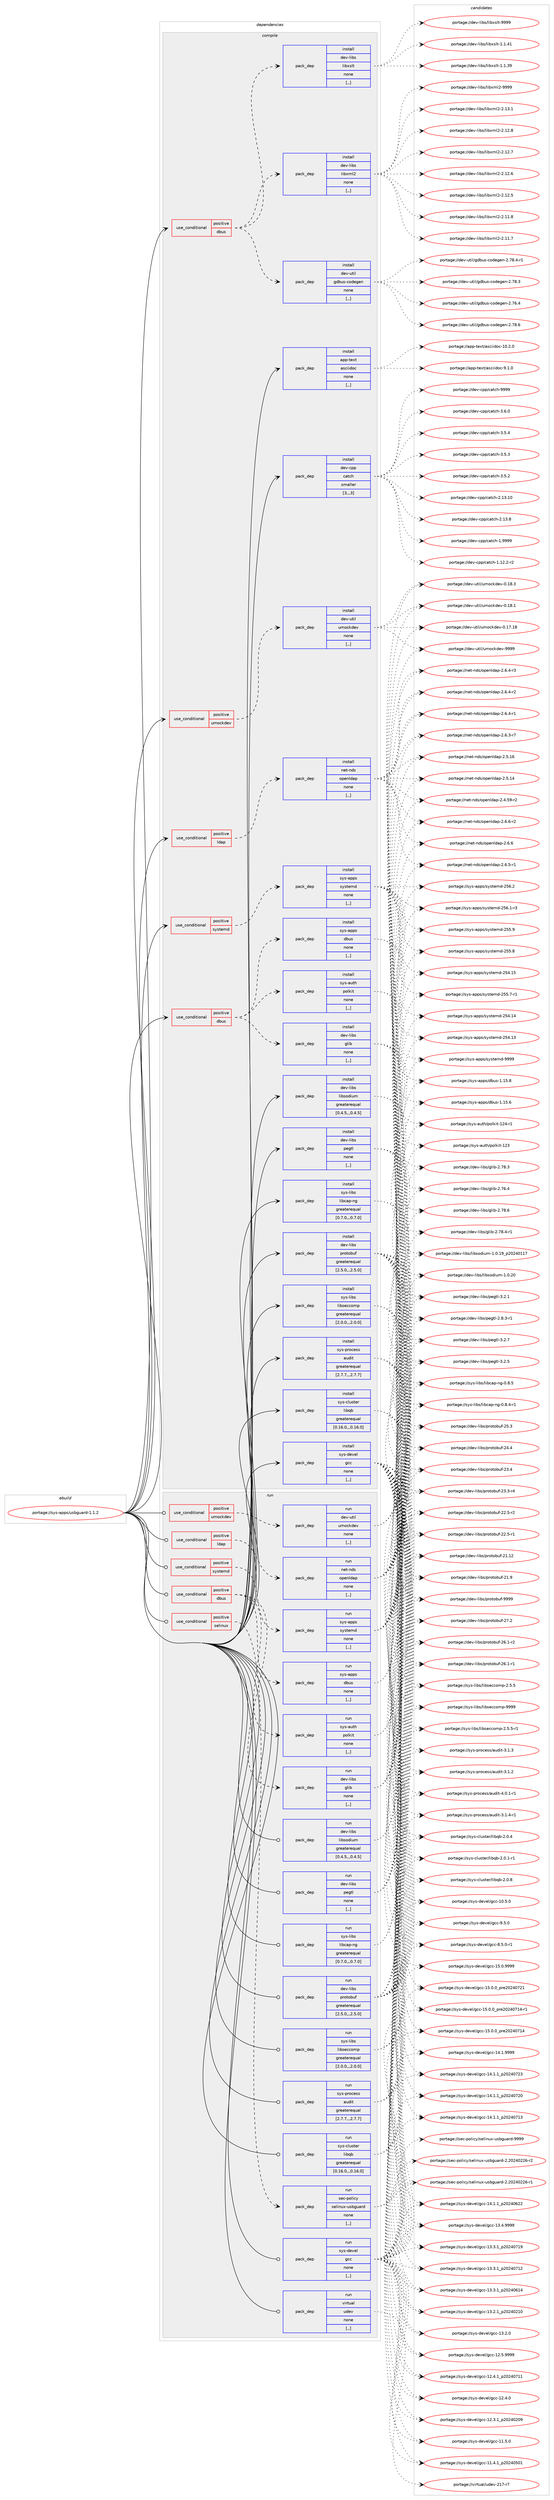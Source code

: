 digraph prolog {

# *************
# Graph options
# *************

newrank=true;
concentrate=true;
compound=true;
graph [rankdir=LR,fontname=Helvetica,fontsize=10,ranksep=1.5];#, ranksep=2.5, nodesep=0.2];
edge  [arrowhead=vee];
node  [fontname=Helvetica,fontsize=10];

# **********
# The ebuild
# **********

subgraph cluster_leftcol {
color=gray;
label=<<i>ebuild</i>>;
id [label="portage://sys-apps/usbguard-1.1.2", color=red, width=4, href="../sys-apps/usbguard-1.1.2.svg"];
}

# ****************
# The dependencies
# ****************

subgraph cluster_midcol {
color=gray;
label=<<i>dependencies</i>>;
subgraph cluster_compile {
fillcolor="#eeeeee";
style=filled;
label=<<i>compile</i>>;
subgraph cond113099 {
dependency426364 [label=<<TABLE BORDER="0" CELLBORDER="1" CELLSPACING="0" CELLPADDING="4"><TR><TD ROWSPAN="3" CELLPADDING="10">use_conditional</TD></TR><TR><TD>positive</TD></TR><TR><TD>dbus</TD></TR></TABLE>>, shape=none, color=red];
subgraph pack310328 {
dependency426365 [label=<<TABLE BORDER="0" CELLBORDER="1" CELLSPACING="0" CELLPADDING="4" WIDTH="220"><TR><TD ROWSPAN="6" CELLPADDING="30">pack_dep</TD></TR><TR><TD WIDTH="110">install</TD></TR><TR><TD>dev-libs</TD></TR><TR><TD>glib</TD></TR><TR><TD>none</TD></TR><TR><TD>[,,]</TD></TR></TABLE>>, shape=none, color=blue];
}
dependency426364:e -> dependency426365:w [weight=20,style="dashed",arrowhead="vee"];
subgraph pack310329 {
dependency426366 [label=<<TABLE BORDER="0" CELLBORDER="1" CELLSPACING="0" CELLPADDING="4" WIDTH="220"><TR><TD ROWSPAN="6" CELLPADDING="30">pack_dep</TD></TR><TR><TD WIDTH="110">install</TD></TR><TR><TD>sys-apps</TD></TR><TR><TD>dbus</TD></TR><TR><TD>none</TD></TR><TR><TD>[,,]</TD></TR></TABLE>>, shape=none, color=blue];
}
dependency426364:e -> dependency426366:w [weight=20,style="dashed",arrowhead="vee"];
subgraph pack310330 {
dependency426367 [label=<<TABLE BORDER="0" CELLBORDER="1" CELLSPACING="0" CELLPADDING="4" WIDTH="220"><TR><TD ROWSPAN="6" CELLPADDING="30">pack_dep</TD></TR><TR><TD WIDTH="110">install</TD></TR><TR><TD>sys-auth</TD></TR><TR><TD>polkit</TD></TR><TR><TD>none</TD></TR><TR><TD>[,,]</TD></TR></TABLE>>, shape=none, color=blue];
}
dependency426364:e -> dependency426367:w [weight=20,style="dashed",arrowhead="vee"];
}
id:e -> dependency426364:w [weight=20,style="solid",arrowhead="vee"];
subgraph cond113100 {
dependency426368 [label=<<TABLE BORDER="0" CELLBORDER="1" CELLSPACING="0" CELLPADDING="4"><TR><TD ROWSPAN="3" CELLPADDING="10">use_conditional</TD></TR><TR><TD>positive</TD></TR><TR><TD>dbus</TD></TR></TABLE>>, shape=none, color=red];
subgraph pack310331 {
dependency426369 [label=<<TABLE BORDER="0" CELLBORDER="1" CELLSPACING="0" CELLPADDING="4" WIDTH="220"><TR><TD ROWSPAN="6" CELLPADDING="30">pack_dep</TD></TR><TR><TD WIDTH="110">install</TD></TR><TR><TD>dev-libs</TD></TR><TR><TD>libxml2</TD></TR><TR><TD>none</TD></TR><TR><TD>[,,]</TD></TR></TABLE>>, shape=none, color=blue];
}
dependency426368:e -> dependency426369:w [weight=20,style="dashed",arrowhead="vee"];
subgraph pack310332 {
dependency426370 [label=<<TABLE BORDER="0" CELLBORDER="1" CELLSPACING="0" CELLPADDING="4" WIDTH="220"><TR><TD ROWSPAN="6" CELLPADDING="30">pack_dep</TD></TR><TR><TD WIDTH="110">install</TD></TR><TR><TD>dev-libs</TD></TR><TR><TD>libxslt</TD></TR><TR><TD>none</TD></TR><TR><TD>[,,]</TD></TR></TABLE>>, shape=none, color=blue];
}
dependency426368:e -> dependency426370:w [weight=20,style="dashed",arrowhead="vee"];
subgraph pack310333 {
dependency426371 [label=<<TABLE BORDER="0" CELLBORDER="1" CELLSPACING="0" CELLPADDING="4" WIDTH="220"><TR><TD ROWSPAN="6" CELLPADDING="30">pack_dep</TD></TR><TR><TD WIDTH="110">install</TD></TR><TR><TD>dev-util</TD></TR><TR><TD>gdbus-codegen</TD></TR><TR><TD>none</TD></TR><TR><TD>[,,]</TD></TR></TABLE>>, shape=none, color=blue];
}
dependency426368:e -> dependency426371:w [weight=20,style="dashed",arrowhead="vee"];
}
id:e -> dependency426368:w [weight=20,style="solid",arrowhead="vee"];
subgraph cond113101 {
dependency426372 [label=<<TABLE BORDER="0" CELLBORDER="1" CELLSPACING="0" CELLPADDING="4"><TR><TD ROWSPAN="3" CELLPADDING="10">use_conditional</TD></TR><TR><TD>positive</TD></TR><TR><TD>ldap</TD></TR></TABLE>>, shape=none, color=red];
subgraph pack310334 {
dependency426373 [label=<<TABLE BORDER="0" CELLBORDER="1" CELLSPACING="0" CELLPADDING="4" WIDTH="220"><TR><TD ROWSPAN="6" CELLPADDING="30">pack_dep</TD></TR><TR><TD WIDTH="110">install</TD></TR><TR><TD>net-nds</TD></TR><TR><TD>openldap</TD></TR><TR><TD>none</TD></TR><TR><TD>[,,]</TD></TR></TABLE>>, shape=none, color=blue];
}
dependency426372:e -> dependency426373:w [weight=20,style="dashed",arrowhead="vee"];
}
id:e -> dependency426372:w [weight=20,style="solid",arrowhead="vee"];
subgraph cond113102 {
dependency426374 [label=<<TABLE BORDER="0" CELLBORDER="1" CELLSPACING="0" CELLPADDING="4"><TR><TD ROWSPAN="3" CELLPADDING="10">use_conditional</TD></TR><TR><TD>positive</TD></TR><TR><TD>systemd</TD></TR></TABLE>>, shape=none, color=red];
subgraph pack310335 {
dependency426375 [label=<<TABLE BORDER="0" CELLBORDER="1" CELLSPACING="0" CELLPADDING="4" WIDTH="220"><TR><TD ROWSPAN="6" CELLPADDING="30">pack_dep</TD></TR><TR><TD WIDTH="110">install</TD></TR><TR><TD>sys-apps</TD></TR><TR><TD>systemd</TD></TR><TR><TD>none</TD></TR><TR><TD>[,,]</TD></TR></TABLE>>, shape=none, color=blue];
}
dependency426374:e -> dependency426375:w [weight=20,style="dashed",arrowhead="vee"];
}
id:e -> dependency426374:w [weight=20,style="solid",arrowhead="vee"];
subgraph cond113103 {
dependency426376 [label=<<TABLE BORDER="0" CELLBORDER="1" CELLSPACING="0" CELLPADDING="4"><TR><TD ROWSPAN="3" CELLPADDING="10">use_conditional</TD></TR><TR><TD>positive</TD></TR><TR><TD>umockdev</TD></TR></TABLE>>, shape=none, color=red];
subgraph pack310336 {
dependency426377 [label=<<TABLE BORDER="0" CELLBORDER="1" CELLSPACING="0" CELLPADDING="4" WIDTH="220"><TR><TD ROWSPAN="6" CELLPADDING="30">pack_dep</TD></TR><TR><TD WIDTH="110">install</TD></TR><TR><TD>dev-util</TD></TR><TR><TD>umockdev</TD></TR><TR><TD>none</TD></TR><TR><TD>[,,]</TD></TR></TABLE>>, shape=none, color=blue];
}
dependency426376:e -> dependency426377:w [weight=20,style="dashed",arrowhead="vee"];
}
id:e -> dependency426376:w [weight=20,style="solid",arrowhead="vee"];
subgraph pack310337 {
dependency426378 [label=<<TABLE BORDER="0" CELLBORDER="1" CELLSPACING="0" CELLPADDING="4" WIDTH="220"><TR><TD ROWSPAN="6" CELLPADDING="30">pack_dep</TD></TR><TR><TD WIDTH="110">install</TD></TR><TR><TD>app-text</TD></TR><TR><TD>asciidoc</TD></TR><TR><TD>none</TD></TR><TR><TD>[,,]</TD></TR></TABLE>>, shape=none, color=blue];
}
id:e -> dependency426378:w [weight=20,style="solid",arrowhead="vee"];
subgraph pack310338 {
dependency426379 [label=<<TABLE BORDER="0" CELLBORDER="1" CELLSPACING="0" CELLPADDING="4" WIDTH="220"><TR><TD ROWSPAN="6" CELLPADDING="30">pack_dep</TD></TR><TR><TD WIDTH="110">install</TD></TR><TR><TD>dev-cpp</TD></TR><TR><TD>catch</TD></TR><TR><TD>smaller</TD></TR><TR><TD>[3,,,3]</TD></TR></TABLE>>, shape=none, color=blue];
}
id:e -> dependency426379:w [weight=20,style="solid",arrowhead="vee"];
subgraph pack310339 {
dependency426380 [label=<<TABLE BORDER="0" CELLBORDER="1" CELLSPACING="0" CELLPADDING="4" WIDTH="220"><TR><TD ROWSPAN="6" CELLPADDING="30">pack_dep</TD></TR><TR><TD WIDTH="110">install</TD></TR><TR><TD>dev-libs</TD></TR><TR><TD>libsodium</TD></TR><TR><TD>greaterequal</TD></TR><TR><TD>[0.4.5,,,0.4.5]</TD></TR></TABLE>>, shape=none, color=blue];
}
id:e -> dependency426380:w [weight=20,style="solid",arrowhead="vee"];
subgraph pack310340 {
dependency426381 [label=<<TABLE BORDER="0" CELLBORDER="1" CELLSPACING="0" CELLPADDING="4" WIDTH="220"><TR><TD ROWSPAN="6" CELLPADDING="30">pack_dep</TD></TR><TR><TD WIDTH="110">install</TD></TR><TR><TD>dev-libs</TD></TR><TR><TD>pegtl</TD></TR><TR><TD>none</TD></TR><TR><TD>[,,]</TD></TR></TABLE>>, shape=none, color=blue];
}
id:e -> dependency426381:w [weight=20,style="solid",arrowhead="vee"];
subgraph pack310341 {
dependency426382 [label=<<TABLE BORDER="0" CELLBORDER="1" CELLSPACING="0" CELLPADDING="4" WIDTH="220"><TR><TD ROWSPAN="6" CELLPADDING="30">pack_dep</TD></TR><TR><TD WIDTH="110">install</TD></TR><TR><TD>dev-libs</TD></TR><TR><TD>protobuf</TD></TR><TR><TD>greaterequal</TD></TR><TR><TD>[2.5.0,,,2.5.0]</TD></TR></TABLE>>, shape=none, color=blue];
}
id:e -> dependency426382:w [weight=20,style="solid",arrowhead="vee"];
subgraph pack310342 {
dependency426383 [label=<<TABLE BORDER="0" CELLBORDER="1" CELLSPACING="0" CELLPADDING="4" WIDTH="220"><TR><TD ROWSPAN="6" CELLPADDING="30">pack_dep</TD></TR><TR><TD WIDTH="110">install</TD></TR><TR><TD>sys-cluster</TD></TR><TR><TD>libqb</TD></TR><TR><TD>greaterequal</TD></TR><TR><TD>[0.16.0,,,0.16.0]</TD></TR></TABLE>>, shape=none, color=blue];
}
id:e -> dependency426383:w [weight=20,style="solid",arrowhead="vee"];
subgraph pack310343 {
dependency426384 [label=<<TABLE BORDER="0" CELLBORDER="1" CELLSPACING="0" CELLPADDING="4" WIDTH="220"><TR><TD ROWSPAN="6" CELLPADDING="30">pack_dep</TD></TR><TR><TD WIDTH="110">install</TD></TR><TR><TD>sys-devel</TD></TR><TR><TD>gcc</TD></TR><TR><TD>none</TD></TR><TR><TD>[,,]</TD></TR></TABLE>>, shape=none, color=blue];
}
id:e -> dependency426384:w [weight=20,style="solid",arrowhead="vee"];
subgraph pack310344 {
dependency426385 [label=<<TABLE BORDER="0" CELLBORDER="1" CELLSPACING="0" CELLPADDING="4" WIDTH="220"><TR><TD ROWSPAN="6" CELLPADDING="30">pack_dep</TD></TR><TR><TD WIDTH="110">install</TD></TR><TR><TD>sys-libs</TD></TR><TR><TD>libcap-ng</TD></TR><TR><TD>greaterequal</TD></TR><TR><TD>[0.7.0,,,0.7.0]</TD></TR></TABLE>>, shape=none, color=blue];
}
id:e -> dependency426385:w [weight=20,style="solid",arrowhead="vee"];
subgraph pack310345 {
dependency426386 [label=<<TABLE BORDER="0" CELLBORDER="1" CELLSPACING="0" CELLPADDING="4" WIDTH="220"><TR><TD ROWSPAN="6" CELLPADDING="30">pack_dep</TD></TR><TR><TD WIDTH="110">install</TD></TR><TR><TD>sys-libs</TD></TR><TR><TD>libseccomp</TD></TR><TR><TD>greaterequal</TD></TR><TR><TD>[2.0.0,,,2.0.0]</TD></TR></TABLE>>, shape=none, color=blue];
}
id:e -> dependency426386:w [weight=20,style="solid",arrowhead="vee"];
subgraph pack310346 {
dependency426387 [label=<<TABLE BORDER="0" CELLBORDER="1" CELLSPACING="0" CELLPADDING="4" WIDTH="220"><TR><TD ROWSPAN="6" CELLPADDING="30">pack_dep</TD></TR><TR><TD WIDTH="110">install</TD></TR><TR><TD>sys-process</TD></TR><TR><TD>audit</TD></TR><TR><TD>greaterequal</TD></TR><TR><TD>[2.7.7,,,2.7.7]</TD></TR></TABLE>>, shape=none, color=blue];
}
id:e -> dependency426387:w [weight=20,style="solid",arrowhead="vee"];
}
subgraph cluster_compileandrun {
fillcolor="#eeeeee";
style=filled;
label=<<i>compile and run</i>>;
}
subgraph cluster_run {
fillcolor="#eeeeee";
style=filled;
label=<<i>run</i>>;
subgraph cond113104 {
dependency426388 [label=<<TABLE BORDER="0" CELLBORDER="1" CELLSPACING="0" CELLPADDING="4"><TR><TD ROWSPAN="3" CELLPADDING="10">use_conditional</TD></TR><TR><TD>positive</TD></TR><TR><TD>dbus</TD></TR></TABLE>>, shape=none, color=red];
subgraph pack310347 {
dependency426389 [label=<<TABLE BORDER="0" CELLBORDER="1" CELLSPACING="0" CELLPADDING="4" WIDTH="220"><TR><TD ROWSPAN="6" CELLPADDING="30">pack_dep</TD></TR><TR><TD WIDTH="110">run</TD></TR><TR><TD>dev-libs</TD></TR><TR><TD>glib</TD></TR><TR><TD>none</TD></TR><TR><TD>[,,]</TD></TR></TABLE>>, shape=none, color=blue];
}
dependency426388:e -> dependency426389:w [weight=20,style="dashed",arrowhead="vee"];
subgraph pack310348 {
dependency426390 [label=<<TABLE BORDER="0" CELLBORDER="1" CELLSPACING="0" CELLPADDING="4" WIDTH="220"><TR><TD ROWSPAN="6" CELLPADDING="30">pack_dep</TD></TR><TR><TD WIDTH="110">run</TD></TR><TR><TD>sys-apps</TD></TR><TR><TD>dbus</TD></TR><TR><TD>none</TD></TR><TR><TD>[,,]</TD></TR></TABLE>>, shape=none, color=blue];
}
dependency426388:e -> dependency426390:w [weight=20,style="dashed",arrowhead="vee"];
subgraph pack310349 {
dependency426391 [label=<<TABLE BORDER="0" CELLBORDER="1" CELLSPACING="0" CELLPADDING="4" WIDTH="220"><TR><TD ROWSPAN="6" CELLPADDING="30">pack_dep</TD></TR><TR><TD WIDTH="110">run</TD></TR><TR><TD>sys-auth</TD></TR><TR><TD>polkit</TD></TR><TR><TD>none</TD></TR><TR><TD>[,,]</TD></TR></TABLE>>, shape=none, color=blue];
}
dependency426388:e -> dependency426391:w [weight=20,style="dashed",arrowhead="vee"];
}
id:e -> dependency426388:w [weight=20,style="solid",arrowhead="odot"];
subgraph cond113105 {
dependency426392 [label=<<TABLE BORDER="0" CELLBORDER="1" CELLSPACING="0" CELLPADDING="4"><TR><TD ROWSPAN="3" CELLPADDING="10">use_conditional</TD></TR><TR><TD>positive</TD></TR><TR><TD>ldap</TD></TR></TABLE>>, shape=none, color=red];
subgraph pack310350 {
dependency426393 [label=<<TABLE BORDER="0" CELLBORDER="1" CELLSPACING="0" CELLPADDING="4" WIDTH="220"><TR><TD ROWSPAN="6" CELLPADDING="30">pack_dep</TD></TR><TR><TD WIDTH="110">run</TD></TR><TR><TD>net-nds</TD></TR><TR><TD>openldap</TD></TR><TR><TD>none</TD></TR><TR><TD>[,,]</TD></TR></TABLE>>, shape=none, color=blue];
}
dependency426392:e -> dependency426393:w [weight=20,style="dashed",arrowhead="vee"];
}
id:e -> dependency426392:w [weight=20,style="solid",arrowhead="odot"];
subgraph cond113106 {
dependency426394 [label=<<TABLE BORDER="0" CELLBORDER="1" CELLSPACING="0" CELLPADDING="4"><TR><TD ROWSPAN="3" CELLPADDING="10">use_conditional</TD></TR><TR><TD>positive</TD></TR><TR><TD>selinux</TD></TR></TABLE>>, shape=none, color=red];
subgraph pack310351 {
dependency426395 [label=<<TABLE BORDER="0" CELLBORDER="1" CELLSPACING="0" CELLPADDING="4" WIDTH="220"><TR><TD ROWSPAN="6" CELLPADDING="30">pack_dep</TD></TR><TR><TD WIDTH="110">run</TD></TR><TR><TD>sec-policy</TD></TR><TR><TD>selinux-usbguard</TD></TR><TR><TD>none</TD></TR><TR><TD>[,,]</TD></TR></TABLE>>, shape=none, color=blue];
}
dependency426394:e -> dependency426395:w [weight=20,style="dashed",arrowhead="vee"];
}
id:e -> dependency426394:w [weight=20,style="solid",arrowhead="odot"];
subgraph cond113107 {
dependency426396 [label=<<TABLE BORDER="0" CELLBORDER="1" CELLSPACING="0" CELLPADDING="4"><TR><TD ROWSPAN="3" CELLPADDING="10">use_conditional</TD></TR><TR><TD>positive</TD></TR><TR><TD>systemd</TD></TR></TABLE>>, shape=none, color=red];
subgraph pack310352 {
dependency426397 [label=<<TABLE BORDER="0" CELLBORDER="1" CELLSPACING="0" CELLPADDING="4" WIDTH="220"><TR><TD ROWSPAN="6" CELLPADDING="30">pack_dep</TD></TR><TR><TD WIDTH="110">run</TD></TR><TR><TD>sys-apps</TD></TR><TR><TD>systemd</TD></TR><TR><TD>none</TD></TR><TR><TD>[,,]</TD></TR></TABLE>>, shape=none, color=blue];
}
dependency426396:e -> dependency426397:w [weight=20,style="dashed",arrowhead="vee"];
}
id:e -> dependency426396:w [weight=20,style="solid",arrowhead="odot"];
subgraph cond113108 {
dependency426398 [label=<<TABLE BORDER="0" CELLBORDER="1" CELLSPACING="0" CELLPADDING="4"><TR><TD ROWSPAN="3" CELLPADDING="10">use_conditional</TD></TR><TR><TD>positive</TD></TR><TR><TD>umockdev</TD></TR></TABLE>>, shape=none, color=red];
subgraph pack310353 {
dependency426399 [label=<<TABLE BORDER="0" CELLBORDER="1" CELLSPACING="0" CELLPADDING="4" WIDTH="220"><TR><TD ROWSPAN="6" CELLPADDING="30">pack_dep</TD></TR><TR><TD WIDTH="110">run</TD></TR><TR><TD>dev-util</TD></TR><TR><TD>umockdev</TD></TR><TR><TD>none</TD></TR><TR><TD>[,,]</TD></TR></TABLE>>, shape=none, color=blue];
}
dependency426398:e -> dependency426399:w [weight=20,style="dashed",arrowhead="vee"];
}
id:e -> dependency426398:w [weight=20,style="solid",arrowhead="odot"];
subgraph pack310354 {
dependency426400 [label=<<TABLE BORDER="0" CELLBORDER="1" CELLSPACING="0" CELLPADDING="4" WIDTH="220"><TR><TD ROWSPAN="6" CELLPADDING="30">pack_dep</TD></TR><TR><TD WIDTH="110">run</TD></TR><TR><TD>dev-libs</TD></TR><TR><TD>libsodium</TD></TR><TR><TD>greaterequal</TD></TR><TR><TD>[0.4.5,,,0.4.5]</TD></TR></TABLE>>, shape=none, color=blue];
}
id:e -> dependency426400:w [weight=20,style="solid",arrowhead="odot"];
subgraph pack310355 {
dependency426401 [label=<<TABLE BORDER="0" CELLBORDER="1" CELLSPACING="0" CELLPADDING="4" WIDTH="220"><TR><TD ROWSPAN="6" CELLPADDING="30">pack_dep</TD></TR><TR><TD WIDTH="110">run</TD></TR><TR><TD>dev-libs</TD></TR><TR><TD>pegtl</TD></TR><TR><TD>none</TD></TR><TR><TD>[,,]</TD></TR></TABLE>>, shape=none, color=blue];
}
id:e -> dependency426401:w [weight=20,style="solid",arrowhead="odot"];
subgraph pack310356 {
dependency426402 [label=<<TABLE BORDER="0" CELLBORDER="1" CELLSPACING="0" CELLPADDING="4" WIDTH="220"><TR><TD ROWSPAN="6" CELLPADDING="30">pack_dep</TD></TR><TR><TD WIDTH="110">run</TD></TR><TR><TD>dev-libs</TD></TR><TR><TD>protobuf</TD></TR><TR><TD>greaterequal</TD></TR><TR><TD>[2.5.0,,,2.5.0]</TD></TR></TABLE>>, shape=none, color=blue];
}
id:e -> dependency426402:w [weight=20,style="solid",arrowhead="odot"];
subgraph pack310357 {
dependency426403 [label=<<TABLE BORDER="0" CELLBORDER="1" CELLSPACING="0" CELLPADDING="4" WIDTH="220"><TR><TD ROWSPAN="6" CELLPADDING="30">pack_dep</TD></TR><TR><TD WIDTH="110">run</TD></TR><TR><TD>sys-cluster</TD></TR><TR><TD>libqb</TD></TR><TR><TD>greaterequal</TD></TR><TR><TD>[0.16.0,,,0.16.0]</TD></TR></TABLE>>, shape=none, color=blue];
}
id:e -> dependency426403:w [weight=20,style="solid",arrowhead="odot"];
subgraph pack310358 {
dependency426404 [label=<<TABLE BORDER="0" CELLBORDER="1" CELLSPACING="0" CELLPADDING="4" WIDTH="220"><TR><TD ROWSPAN="6" CELLPADDING="30">pack_dep</TD></TR><TR><TD WIDTH="110">run</TD></TR><TR><TD>sys-devel</TD></TR><TR><TD>gcc</TD></TR><TR><TD>none</TD></TR><TR><TD>[,,]</TD></TR></TABLE>>, shape=none, color=blue];
}
id:e -> dependency426404:w [weight=20,style="solid",arrowhead="odot"];
subgraph pack310359 {
dependency426405 [label=<<TABLE BORDER="0" CELLBORDER="1" CELLSPACING="0" CELLPADDING="4" WIDTH="220"><TR><TD ROWSPAN="6" CELLPADDING="30">pack_dep</TD></TR><TR><TD WIDTH="110">run</TD></TR><TR><TD>sys-libs</TD></TR><TR><TD>libcap-ng</TD></TR><TR><TD>greaterequal</TD></TR><TR><TD>[0.7.0,,,0.7.0]</TD></TR></TABLE>>, shape=none, color=blue];
}
id:e -> dependency426405:w [weight=20,style="solid",arrowhead="odot"];
subgraph pack310360 {
dependency426406 [label=<<TABLE BORDER="0" CELLBORDER="1" CELLSPACING="0" CELLPADDING="4" WIDTH="220"><TR><TD ROWSPAN="6" CELLPADDING="30">pack_dep</TD></TR><TR><TD WIDTH="110">run</TD></TR><TR><TD>sys-libs</TD></TR><TR><TD>libseccomp</TD></TR><TR><TD>greaterequal</TD></TR><TR><TD>[2.0.0,,,2.0.0]</TD></TR></TABLE>>, shape=none, color=blue];
}
id:e -> dependency426406:w [weight=20,style="solid",arrowhead="odot"];
subgraph pack310361 {
dependency426407 [label=<<TABLE BORDER="0" CELLBORDER="1" CELLSPACING="0" CELLPADDING="4" WIDTH="220"><TR><TD ROWSPAN="6" CELLPADDING="30">pack_dep</TD></TR><TR><TD WIDTH="110">run</TD></TR><TR><TD>sys-process</TD></TR><TR><TD>audit</TD></TR><TR><TD>greaterequal</TD></TR><TR><TD>[2.7.7,,,2.7.7]</TD></TR></TABLE>>, shape=none, color=blue];
}
id:e -> dependency426407:w [weight=20,style="solid",arrowhead="odot"];
subgraph pack310362 {
dependency426408 [label=<<TABLE BORDER="0" CELLBORDER="1" CELLSPACING="0" CELLPADDING="4" WIDTH="220"><TR><TD ROWSPAN="6" CELLPADDING="30">pack_dep</TD></TR><TR><TD WIDTH="110">run</TD></TR><TR><TD>virtual</TD></TR><TR><TD>udev</TD></TR><TR><TD>none</TD></TR><TR><TD>[,,]</TD></TR></TABLE>>, shape=none, color=blue];
}
id:e -> dependency426408:w [weight=20,style="solid",arrowhead="odot"];
}
}

# **************
# The candidates
# **************

subgraph cluster_choices {
rank=same;
color=gray;
label=<<i>candidates</i>>;

subgraph choice310328 {
color=black;
nodesep=1;
choice1001011184510810598115471031081059845504655564654 [label="portage://dev-libs/glib-2.78.6", color=red, width=4,href="../dev-libs/glib-2.78.6.svg"];
choice10010111845108105981154710310810598455046555646524511449 [label="portage://dev-libs/glib-2.78.4-r1", color=red, width=4,href="../dev-libs/glib-2.78.4-r1.svg"];
choice1001011184510810598115471031081059845504655564651 [label="portage://dev-libs/glib-2.78.3", color=red, width=4,href="../dev-libs/glib-2.78.3.svg"];
choice1001011184510810598115471031081059845504655544652 [label="portage://dev-libs/glib-2.76.4", color=red, width=4,href="../dev-libs/glib-2.76.4.svg"];
dependency426365:e -> choice1001011184510810598115471031081059845504655564654:w [style=dotted,weight="100"];
dependency426365:e -> choice10010111845108105981154710310810598455046555646524511449:w [style=dotted,weight="100"];
dependency426365:e -> choice1001011184510810598115471031081059845504655564651:w [style=dotted,weight="100"];
dependency426365:e -> choice1001011184510810598115471031081059845504655544652:w [style=dotted,weight="100"];
}
subgraph choice310329 {
color=black;
nodesep=1;
choice1151211154597112112115471009811711545494649534656 [label="portage://sys-apps/dbus-1.15.8", color=red, width=4,href="../sys-apps/dbus-1.15.8.svg"];
choice1151211154597112112115471009811711545494649534654 [label="portage://sys-apps/dbus-1.15.6", color=red, width=4,href="../sys-apps/dbus-1.15.6.svg"];
dependency426366:e -> choice1151211154597112112115471009811711545494649534656:w [style=dotted,weight="100"];
dependency426366:e -> choice1151211154597112112115471009811711545494649534654:w [style=dotted,weight="100"];
}
subgraph choice310330 {
color=black;
nodesep=1;
choice115121115459711711610447112111108107105116454950524511449 [label="portage://sys-auth/polkit-124-r1", color=red, width=4,href="../sys-auth/polkit-124-r1.svg"];
choice11512111545971171161044711211110810710511645495051 [label="portage://sys-auth/polkit-123", color=red, width=4,href="../sys-auth/polkit-123.svg"];
dependency426367:e -> choice115121115459711711610447112111108107105116454950524511449:w [style=dotted,weight="100"];
dependency426367:e -> choice11512111545971171161044711211110810710511645495051:w [style=dotted,weight="100"];
}
subgraph choice310331 {
color=black;
nodesep=1;
choice10010111845108105981154710810598120109108504557575757 [label="portage://dev-libs/libxml2-9999", color=red, width=4,href="../dev-libs/libxml2-9999.svg"];
choice100101118451081059811547108105981201091085045504649514649 [label="portage://dev-libs/libxml2-2.13.1", color=red, width=4,href="../dev-libs/libxml2-2.13.1.svg"];
choice100101118451081059811547108105981201091085045504649504656 [label="portage://dev-libs/libxml2-2.12.8", color=red, width=4,href="../dev-libs/libxml2-2.12.8.svg"];
choice100101118451081059811547108105981201091085045504649504655 [label="portage://dev-libs/libxml2-2.12.7", color=red, width=4,href="../dev-libs/libxml2-2.12.7.svg"];
choice100101118451081059811547108105981201091085045504649504654 [label="portage://dev-libs/libxml2-2.12.6", color=red, width=4,href="../dev-libs/libxml2-2.12.6.svg"];
choice100101118451081059811547108105981201091085045504649504653 [label="portage://dev-libs/libxml2-2.12.5", color=red, width=4,href="../dev-libs/libxml2-2.12.5.svg"];
choice100101118451081059811547108105981201091085045504649494656 [label="portage://dev-libs/libxml2-2.11.8", color=red, width=4,href="../dev-libs/libxml2-2.11.8.svg"];
choice100101118451081059811547108105981201091085045504649494655 [label="portage://dev-libs/libxml2-2.11.7", color=red, width=4,href="../dev-libs/libxml2-2.11.7.svg"];
dependency426369:e -> choice10010111845108105981154710810598120109108504557575757:w [style=dotted,weight="100"];
dependency426369:e -> choice100101118451081059811547108105981201091085045504649514649:w [style=dotted,weight="100"];
dependency426369:e -> choice100101118451081059811547108105981201091085045504649504656:w [style=dotted,weight="100"];
dependency426369:e -> choice100101118451081059811547108105981201091085045504649504655:w [style=dotted,weight="100"];
dependency426369:e -> choice100101118451081059811547108105981201091085045504649504654:w [style=dotted,weight="100"];
dependency426369:e -> choice100101118451081059811547108105981201091085045504649504653:w [style=dotted,weight="100"];
dependency426369:e -> choice100101118451081059811547108105981201091085045504649494656:w [style=dotted,weight="100"];
dependency426369:e -> choice100101118451081059811547108105981201091085045504649494655:w [style=dotted,weight="100"];
}
subgraph choice310332 {
color=black;
nodesep=1;
choice100101118451081059811547108105981201151081164557575757 [label="portage://dev-libs/libxslt-9999", color=red, width=4,href="../dev-libs/libxslt-9999.svg"];
choice1001011184510810598115471081059812011510811645494649465249 [label="portage://dev-libs/libxslt-1.1.41", color=red, width=4,href="../dev-libs/libxslt-1.1.41.svg"];
choice1001011184510810598115471081059812011510811645494649465157 [label="portage://dev-libs/libxslt-1.1.39", color=red, width=4,href="../dev-libs/libxslt-1.1.39.svg"];
dependency426370:e -> choice100101118451081059811547108105981201151081164557575757:w [style=dotted,weight="100"];
dependency426370:e -> choice1001011184510810598115471081059812011510811645494649465249:w [style=dotted,weight="100"];
dependency426370:e -> choice1001011184510810598115471081059812011510811645494649465157:w [style=dotted,weight="100"];
}
subgraph choice310333 {
color=black;
nodesep=1;
choice100101118451171161051084710310098117115459911110010110310111045504655564654 [label="portage://dev-util/gdbus-codegen-2.78.6", color=red, width=4,href="../dev-util/gdbus-codegen-2.78.6.svg"];
choice1001011184511711610510847103100981171154599111100101103101110455046555646524511449 [label="portage://dev-util/gdbus-codegen-2.78.4-r1", color=red, width=4,href="../dev-util/gdbus-codegen-2.78.4-r1.svg"];
choice100101118451171161051084710310098117115459911110010110310111045504655564651 [label="portage://dev-util/gdbus-codegen-2.78.3", color=red, width=4,href="../dev-util/gdbus-codegen-2.78.3.svg"];
choice100101118451171161051084710310098117115459911110010110310111045504655544652 [label="portage://dev-util/gdbus-codegen-2.76.4", color=red, width=4,href="../dev-util/gdbus-codegen-2.76.4.svg"];
dependency426371:e -> choice100101118451171161051084710310098117115459911110010110310111045504655564654:w [style=dotted,weight="100"];
dependency426371:e -> choice1001011184511711610510847103100981171154599111100101103101110455046555646524511449:w [style=dotted,weight="100"];
dependency426371:e -> choice100101118451171161051084710310098117115459911110010110310111045504655564651:w [style=dotted,weight="100"];
dependency426371:e -> choice100101118451171161051084710310098117115459911110010110310111045504655544652:w [style=dotted,weight="100"];
}
subgraph choice310334 {
color=black;
nodesep=1;
choice1101011164511010011547111112101110108100971124550465446544511450 [label="portage://net-nds/openldap-2.6.6-r2", color=red, width=4,href="../net-nds/openldap-2.6.6-r2.svg"];
choice110101116451101001154711111210111010810097112455046544654 [label="portage://net-nds/openldap-2.6.6", color=red, width=4,href="../net-nds/openldap-2.6.6.svg"];
choice1101011164511010011547111112101110108100971124550465446534511449 [label="portage://net-nds/openldap-2.6.5-r1", color=red, width=4,href="../net-nds/openldap-2.6.5-r1.svg"];
choice1101011164511010011547111112101110108100971124550465446524511451 [label="portage://net-nds/openldap-2.6.4-r3", color=red, width=4,href="../net-nds/openldap-2.6.4-r3.svg"];
choice1101011164511010011547111112101110108100971124550465446524511450 [label="portage://net-nds/openldap-2.6.4-r2", color=red, width=4,href="../net-nds/openldap-2.6.4-r2.svg"];
choice1101011164511010011547111112101110108100971124550465446524511449 [label="portage://net-nds/openldap-2.6.4-r1", color=red, width=4,href="../net-nds/openldap-2.6.4-r1.svg"];
choice1101011164511010011547111112101110108100971124550465446514511455 [label="portage://net-nds/openldap-2.6.3-r7", color=red, width=4,href="../net-nds/openldap-2.6.3-r7.svg"];
choice11010111645110100115471111121011101081009711245504653464954 [label="portage://net-nds/openldap-2.5.16", color=red, width=4,href="../net-nds/openldap-2.5.16.svg"];
choice11010111645110100115471111121011101081009711245504653464952 [label="portage://net-nds/openldap-2.5.14", color=red, width=4,href="../net-nds/openldap-2.5.14.svg"];
choice110101116451101001154711111210111010810097112455046524653574511450 [label="portage://net-nds/openldap-2.4.59-r2", color=red, width=4,href="../net-nds/openldap-2.4.59-r2.svg"];
dependency426373:e -> choice1101011164511010011547111112101110108100971124550465446544511450:w [style=dotted,weight="100"];
dependency426373:e -> choice110101116451101001154711111210111010810097112455046544654:w [style=dotted,weight="100"];
dependency426373:e -> choice1101011164511010011547111112101110108100971124550465446534511449:w [style=dotted,weight="100"];
dependency426373:e -> choice1101011164511010011547111112101110108100971124550465446524511451:w [style=dotted,weight="100"];
dependency426373:e -> choice1101011164511010011547111112101110108100971124550465446524511450:w [style=dotted,weight="100"];
dependency426373:e -> choice1101011164511010011547111112101110108100971124550465446524511449:w [style=dotted,weight="100"];
dependency426373:e -> choice1101011164511010011547111112101110108100971124550465446514511455:w [style=dotted,weight="100"];
dependency426373:e -> choice11010111645110100115471111121011101081009711245504653464954:w [style=dotted,weight="100"];
dependency426373:e -> choice11010111645110100115471111121011101081009711245504653464952:w [style=dotted,weight="100"];
dependency426373:e -> choice110101116451101001154711111210111010810097112455046524653574511450:w [style=dotted,weight="100"];
}
subgraph choice310335 {
color=black;
nodesep=1;
choice1151211154597112112115471151211151161011091004557575757 [label="portage://sys-apps/systemd-9999", color=red, width=4,href="../sys-apps/systemd-9999.svg"];
choice115121115459711211211547115121115116101109100455053544650 [label="portage://sys-apps/systemd-256.2", color=red, width=4,href="../sys-apps/systemd-256.2.svg"];
choice1151211154597112112115471151211151161011091004550535446494511451 [label="portage://sys-apps/systemd-256.1-r3", color=red, width=4,href="../sys-apps/systemd-256.1-r3.svg"];
choice115121115459711211211547115121115116101109100455053534657 [label="portage://sys-apps/systemd-255.9", color=red, width=4,href="../sys-apps/systemd-255.9.svg"];
choice115121115459711211211547115121115116101109100455053534656 [label="portage://sys-apps/systemd-255.8", color=red, width=4,href="../sys-apps/systemd-255.8.svg"];
choice1151211154597112112115471151211151161011091004550535346554511449 [label="portage://sys-apps/systemd-255.7-r1", color=red, width=4,href="../sys-apps/systemd-255.7-r1.svg"];
choice11512111545971121121154711512111511610110910045505352464953 [label="portage://sys-apps/systemd-254.15", color=red, width=4,href="../sys-apps/systemd-254.15.svg"];
choice11512111545971121121154711512111511610110910045505352464952 [label="portage://sys-apps/systemd-254.14", color=red, width=4,href="../sys-apps/systemd-254.14.svg"];
choice11512111545971121121154711512111511610110910045505352464951 [label="portage://sys-apps/systemd-254.13", color=red, width=4,href="../sys-apps/systemd-254.13.svg"];
dependency426375:e -> choice1151211154597112112115471151211151161011091004557575757:w [style=dotted,weight="100"];
dependency426375:e -> choice115121115459711211211547115121115116101109100455053544650:w [style=dotted,weight="100"];
dependency426375:e -> choice1151211154597112112115471151211151161011091004550535446494511451:w [style=dotted,weight="100"];
dependency426375:e -> choice115121115459711211211547115121115116101109100455053534657:w [style=dotted,weight="100"];
dependency426375:e -> choice115121115459711211211547115121115116101109100455053534656:w [style=dotted,weight="100"];
dependency426375:e -> choice1151211154597112112115471151211151161011091004550535346554511449:w [style=dotted,weight="100"];
dependency426375:e -> choice11512111545971121121154711512111511610110910045505352464953:w [style=dotted,weight="100"];
dependency426375:e -> choice11512111545971121121154711512111511610110910045505352464952:w [style=dotted,weight="100"];
dependency426375:e -> choice11512111545971121121154711512111511610110910045505352464951:w [style=dotted,weight="100"];
}
subgraph choice310336 {
color=black;
nodesep=1;
choice1001011184511711610510847117109111991071001011184557575757 [label="portage://dev-util/umockdev-9999", color=red, width=4,href="../dev-util/umockdev-9999.svg"];
choice10010111845117116105108471171091119910710010111845484649564651 [label="portage://dev-util/umockdev-0.18.3", color=red, width=4,href="../dev-util/umockdev-0.18.3.svg"];
choice10010111845117116105108471171091119910710010111845484649564649 [label="portage://dev-util/umockdev-0.18.1", color=red, width=4,href="../dev-util/umockdev-0.18.1.svg"];
choice1001011184511711610510847117109111991071001011184548464955464956 [label="portage://dev-util/umockdev-0.17.18", color=red, width=4,href="../dev-util/umockdev-0.17.18.svg"];
dependency426377:e -> choice1001011184511711610510847117109111991071001011184557575757:w [style=dotted,weight="100"];
dependency426377:e -> choice10010111845117116105108471171091119910710010111845484649564651:w [style=dotted,weight="100"];
dependency426377:e -> choice10010111845117116105108471171091119910710010111845484649564649:w [style=dotted,weight="100"];
dependency426377:e -> choice1001011184511711610510847117109111991071001011184548464955464956:w [style=dotted,weight="100"];
}
subgraph choice310337 {
color=black;
nodesep=1;
choice97112112451161011201164797115991051051001119945494846504648 [label="portage://app-text/asciidoc-10.2.0", color=red, width=4,href="../app-text/asciidoc-10.2.0.svg"];
choice971121124511610112011647971159910510510011199455746494648 [label="portage://app-text/asciidoc-9.1.0", color=red, width=4,href="../app-text/asciidoc-9.1.0.svg"];
dependency426378:e -> choice97112112451161011201164797115991051051001119945494846504648:w [style=dotted,weight="100"];
dependency426378:e -> choice971121124511610112011647971159910510510011199455746494648:w [style=dotted,weight="100"];
}
subgraph choice310338 {
color=black;
nodesep=1;
choice1001011184599112112479997116991044557575757 [label="portage://dev-cpp/catch-9999", color=red, width=4,href="../dev-cpp/catch-9999.svg"];
choice100101118459911211247999711699104455146544648 [label="portage://dev-cpp/catch-3.6.0", color=red, width=4,href="../dev-cpp/catch-3.6.0.svg"];
choice100101118459911211247999711699104455146534652 [label="portage://dev-cpp/catch-3.5.4", color=red, width=4,href="../dev-cpp/catch-3.5.4.svg"];
choice100101118459911211247999711699104455146534651 [label="portage://dev-cpp/catch-3.5.3", color=red, width=4,href="../dev-cpp/catch-3.5.3.svg"];
choice100101118459911211247999711699104455146534650 [label="portage://dev-cpp/catch-3.5.2", color=red, width=4,href="../dev-cpp/catch-3.5.2.svg"];
choice1001011184599112112479997116991044550464951464948 [label="portage://dev-cpp/catch-2.13.10", color=red, width=4,href="../dev-cpp/catch-2.13.10.svg"];
choice10010111845991121124799971169910445504649514656 [label="portage://dev-cpp/catch-2.13.8", color=red, width=4,href="../dev-cpp/catch-2.13.8.svg"];
choice10010111845991121124799971169910445494657575757 [label="portage://dev-cpp/catch-1.9999", color=red, width=4,href="../dev-cpp/catch-1.9999.svg"];
choice100101118459911211247999711699104454946495046504511450 [label="portage://dev-cpp/catch-1.12.2-r2", color=red, width=4,href="../dev-cpp/catch-1.12.2-r2.svg"];
dependency426379:e -> choice1001011184599112112479997116991044557575757:w [style=dotted,weight="100"];
dependency426379:e -> choice100101118459911211247999711699104455146544648:w [style=dotted,weight="100"];
dependency426379:e -> choice100101118459911211247999711699104455146534652:w [style=dotted,weight="100"];
dependency426379:e -> choice100101118459911211247999711699104455146534651:w [style=dotted,weight="100"];
dependency426379:e -> choice100101118459911211247999711699104455146534650:w [style=dotted,weight="100"];
dependency426379:e -> choice1001011184599112112479997116991044550464951464948:w [style=dotted,weight="100"];
dependency426379:e -> choice10010111845991121124799971169910445504649514656:w [style=dotted,weight="100"];
dependency426379:e -> choice10010111845991121124799971169910445494657575757:w [style=dotted,weight="100"];
dependency426379:e -> choice100101118459911211247999711699104454946495046504511450:w [style=dotted,weight="100"];
}
subgraph choice310339 {
color=black;
nodesep=1;
choice1001011184510810598115471081059811511110010511710945494648465048 [label="portage://dev-libs/libsodium-1.0.20", color=red, width=4,href="../dev-libs/libsodium-1.0.20.svg"];
choice1001011184510810598115471081059811511110010511710945494648464957951125048505248494955 [label="portage://dev-libs/libsodium-1.0.19_p20240117", color=red, width=4,href="../dev-libs/libsodium-1.0.19_p20240117.svg"];
dependency426380:e -> choice1001011184510810598115471081059811511110010511710945494648465048:w [style=dotted,weight="100"];
dependency426380:e -> choice1001011184510810598115471081059811511110010511710945494648464957951125048505248494955:w [style=dotted,weight="100"];
}
subgraph choice310340 {
color=black;
nodesep=1;
choice100101118451081059811547112101103116108455146504655 [label="portage://dev-libs/pegtl-3.2.7", color=red, width=4,href="../dev-libs/pegtl-3.2.7.svg"];
choice100101118451081059811547112101103116108455146504653 [label="portage://dev-libs/pegtl-3.2.5", color=red, width=4,href="../dev-libs/pegtl-3.2.5.svg"];
choice100101118451081059811547112101103116108455146504649 [label="portage://dev-libs/pegtl-3.2.1", color=red, width=4,href="../dev-libs/pegtl-3.2.1.svg"];
choice1001011184510810598115471121011031161084550465646514511449 [label="portage://dev-libs/pegtl-2.8.3-r1", color=red, width=4,href="../dev-libs/pegtl-2.8.3-r1.svg"];
dependency426381:e -> choice100101118451081059811547112101103116108455146504655:w [style=dotted,weight="100"];
dependency426381:e -> choice100101118451081059811547112101103116108455146504653:w [style=dotted,weight="100"];
dependency426381:e -> choice100101118451081059811547112101103116108455146504649:w [style=dotted,weight="100"];
dependency426381:e -> choice1001011184510810598115471121011031161084550465646514511449:w [style=dotted,weight="100"];
}
subgraph choice310341 {
color=black;
nodesep=1;
choice100101118451081059811547112114111116111981171024557575757 [label="portage://dev-libs/protobuf-9999", color=red, width=4,href="../dev-libs/protobuf-9999.svg"];
choice100101118451081059811547112114111116111981171024550554650 [label="portage://dev-libs/protobuf-27.2", color=red, width=4,href="../dev-libs/protobuf-27.2.svg"];
choice1001011184510810598115471121141111161119811710245505446494511450 [label="portage://dev-libs/protobuf-26.1-r2", color=red, width=4,href="../dev-libs/protobuf-26.1-r2.svg"];
choice1001011184510810598115471121141111161119811710245505446494511449 [label="portage://dev-libs/protobuf-26.1-r1", color=red, width=4,href="../dev-libs/protobuf-26.1-r1.svg"];
choice100101118451081059811547112114111116111981171024550534651 [label="portage://dev-libs/protobuf-25.3", color=red, width=4,href="../dev-libs/protobuf-25.3.svg"];
choice100101118451081059811547112114111116111981171024550524652 [label="portage://dev-libs/protobuf-24.4", color=red, width=4,href="../dev-libs/protobuf-24.4.svg"];
choice100101118451081059811547112114111116111981171024550514652 [label="portage://dev-libs/protobuf-23.4", color=red, width=4,href="../dev-libs/protobuf-23.4.svg"];
choice1001011184510810598115471121141111161119811710245505146514511452 [label="portage://dev-libs/protobuf-23.3-r4", color=red, width=4,href="../dev-libs/protobuf-23.3-r4.svg"];
choice1001011184510810598115471121141111161119811710245505046534511450 [label="portage://dev-libs/protobuf-22.5-r2", color=red, width=4,href="../dev-libs/protobuf-22.5-r2.svg"];
choice1001011184510810598115471121141111161119811710245505046534511449 [label="portage://dev-libs/protobuf-22.5-r1", color=red, width=4,href="../dev-libs/protobuf-22.5-r1.svg"];
choice10010111845108105981154711211411111611198117102455049464950 [label="portage://dev-libs/protobuf-21.12", color=red, width=4,href="../dev-libs/protobuf-21.12.svg"];
choice100101118451081059811547112114111116111981171024550494657 [label="portage://dev-libs/protobuf-21.9", color=red, width=4,href="../dev-libs/protobuf-21.9.svg"];
dependency426382:e -> choice100101118451081059811547112114111116111981171024557575757:w [style=dotted,weight="100"];
dependency426382:e -> choice100101118451081059811547112114111116111981171024550554650:w [style=dotted,weight="100"];
dependency426382:e -> choice1001011184510810598115471121141111161119811710245505446494511450:w [style=dotted,weight="100"];
dependency426382:e -> choice1001011184510810598115471121141111161119811710245505446494511449:w [style=dotted,weight="100"];
dependency426382:e -> choice100101118451081059811547112114111116111981171024550534651:w [style=dotted,weight="100"];
dependency426382:e -> choice100101118451081059811547112114111116111981171024550524652:w [style=dotted,weight="100"];
dependency426382:e -> choice100101118451081059811547112114111116111981171024550514652:w [style=dotted,weight="100"];
dependency426382:e -> choice1001011184510810598115471121141111161119811710245505146514511452:w [style=dotted,weight="100"];
dependency426382:e -> choice1001011184510810598115471121141111161119811710245505046534511450:w [style=dotted,weight="100"];
dependency426382:e -> choice1001011184510810598115471121141111161119811710245505046534511449:w [style=dotted,weight="100"];
dependency426382:e -> choice10010111845108105981154711211411111611198117102455049464950:w [style=dotted,weight="100"];
dependency426382:e -> choice100101118451081059811547112114111116111981171024550494657:w [style=dotted,weight="100"];
}
subgraph choice310342 {
color=black;
nodesep=1;
choice1151211154599108117115116101114471081059811398455046484656 [label="portage://sys-cluster/libqb-2.0.8", color=red, width=4,href="../sys-cluster/libqb-2.0.8.svg"];
choice1151211154599108117115116101114471081059811398455046484652 [label="portage://sys-cluster/libqb-2.0.4", color=red, width=4,href="../sys-cluster/libqb-2.0.4.svg"];
choice11512111545991081171151161011144710810598113984550464846494511449 [label="portage://sys-cluster/libqb-2.0.1-r1", color=red, width=4,href="../sys-cluster/libqb-2.0.1-r1.svg"];
dependency426383:e -> choice1151211154599108117115116101114471081059811398455046484656:w [style=dotted,weight="100"];
dependency426383:e -> choice1151211154599108117115116101114471081059811398455046484652:w [style=dotted,weight="100"];
dependency426383:e -> choice11512111545991081171151161011144710810598113984550464846494511449:w [style=dotted,weight="100"];
}
subgraph choice310343 {
color=black;
nodesep=1;
choice1151211154510010111810110847103999945495346484657575757 [label="portage://sys-devel/gcc-15.0.9999", color=red, width=4,href="../sys-devel/gcc-15.0.9999.svg"];
choice1151211154510010111810110847103999945495346484648951121141015048505248555049 [label="portage://sys-devel/gcc-15.0.0_pre20240721", color=red, width=4,href="../sys-devel/gcc-15.0.0_pre20240721.svg"];
choice11512111545100101118101108471039999454953464846489511211410150485052485549524511449 [label="portage://sys-devel/gcc-15.0.0_pre20240714-r1", color=red, width=4,href="../sys-devel/gcc-15.0.0_pre20240714-r1.svg"];
choice1151211154510010111810110847103999945495346484648951121141015048505248554952 [label="portage://sys-devel/gcc-15.0.0_pre20240714", color=red, width=4,href="../sys-devel/gcc-15.0.0_pre20240714.svg"];
choice1151211154510010111810110847103999945495246494657575757 [label="portage://sys-devel/gcc-14.1.9999", color=red, width=4,href="../sys-devel/gcc-14.1.9999.svg"];
choice1151211154510010111810110847103999945495246494649951125048505248555051 [label="portage://sys-devel/gcc-14.1.1_p20240723", color=red, width=4,href="../sys-devel/gcc-14.1.1_p20240723.svg"];
choice1151211154510010111810110847103999945495246494649951125048505248555048 [label="portage://sys-devel/gcc-14.1.1_p20240720", color=red, width=4,href="../sys-devel/gcc-14.1.1_p20240720.svg"];
choice1151211154510010111810110847103999945495246494649951125048505248554951 [label="portage://sys-devel/gcc-14.1.1_p20240713", color=red, width=4,href="../sys-devel/gcc-14.1.1_p20240713.svg"];
choice1151211154510010111810110847103999945495246494649951125048505248545050 [label="portage://sys-devel/gcc-14.1.1_p20240622", color=red, width=4,href="../sys-devel/gcc-14.1.1_p20240622.svg"];
choice1151211154510010111810110847103999945495146524657575757 [label="portage://sys-devel/gcc-13.4.9999", color=red, width=4,href="../sys-devel/gcc-13.4.9999.svg"];
choice1151211154510010111810110847103999945495146514649951125048505248554957 [label="portage://sys-devel/gcc-13.3.1_p20240719", color=red, width=4,href="../sys-devel/gcc-13.3.1_p20240719.svg"];
choice1151211154510010111810110847103999945495146514649951125048505248554950 [label="portage://sys-devel/gcc-13.3.1_p20240712", color=red, width=4,href="../sys-devel/gcc-13.3.1_p20240712.svg"];
choice1151211154510010111810110847103999945495146514649951125048505248544952 [label="portage://sys-devel/gcc-13.3.1_p20240614", color=red, width=4,href="../sys-devel/gcc-13.3.1_p20240614.svg"];
choice1151211154510010111810110847103999945495146504649951125048505248504948 [label="portage://sys-devel/gcc-13.2.1_p20240210", color=red, width=4,href="../sys-devel/gcc-13.2.1_p20240210.svg"];
choice1151211154510010111810110847103999945495146504648 [label="portage://sys-devel/gcc-13.2.0", color=red, width=4,href="../sys-devel/gcc-13.2.0.svg"];
choice1151211154510010111810110847103999945495046534657575757 [label="portage://sys-devel/gcc-12.5.9999", color=red, width=4,href="../sys-devel/gcc-12.5.9999.svg"];
choice1151211154510010111810110847103999945495046524649951125048505248554949 [label="portage://sys-devel/gcc-12.4.1_p20240711", color=red, width=4,href="../sys-devel/gcc-12.4.1_p20240711.svg"];
choice1151211154510010111810110847103999945495046524648 [label="portage://sys-devel/gcc-12.4.0", color=red, width=4,href="../sys-devel/gcc-12.4.0.svg"];
choice1151211154510010111810110847103999945495046514649951125048505248504857 [label="portage://sys-devel/gcc-12.3.1_p20240209", color=red, width=4,href="../sys-devel/gcc-12.3.1_p20240209.svg"];
choice1151211154510010111810110847103999945494946534648 [label="portage://sys-devel/gcc-11.5.0", color=red, width=4,href="../sys-devel/gcc-11.5.0.svg"];
choice1151211154510010111810110847103999945494946524649951125048505248534849 [label="portage://sys-devel/gcc-11.4.1_p20240501", color=red, width=4,href="../sys-devel/gcc-11.4.1_p20240501.svg"];
choice1151211154510010111810110847103999945494846534648 [label="portage://sys-devel/gcc-10.5.0", color=red, width=4,href="../sys-devel/gcc-10.5.0.svg"];
choice11512111545100101118101108471039999455746534648 [label="portage://sys-devel/gcc-9.5.0", color=red, width=4,href="../sys-devel/gcc-9.5.0.svg"];
choice115121115451001011181011084710399994556465346484511449 [label="portage://sys-devel/gcc-8.5.0-r1", color=red, width=4,href="../sys-devel/gcc-8.5.0-r1.svg"];
dependency426384:e -> choice1151211154510010111810110847103999945495346484657575757:w [style=dotted,weight="100"];
dependency426384:e -> choice1151211154510010111810110847103999945495346484648951121141015048505248555049:w [style=dotted,weight="100"];
dependency426384:e -> choice11512111545100101118101108471039999454953464846489511211410150485052485549524511449:w [style=dotted,weight="100"];
dependency426384:e -> choice1151211154510010111810110847103999945495346484648951121141015048505248554952:w [style=dotted,weight="100"];
dependency426384:e -> choice1151211154510010111810110847103999945495246494657575757:w [style=dotted,weight="100"];
dependency426384:e -> choice1151211154510010111810110847103999945495246494649951125048505248555051:w [style=dotted,weight="100"];
dependency426384:e -> choice1151211154510010111810110847103999945495246494649951125048505248555048:w [style=dotted,weight="100"];
dependency426384:e -> choice1151211154510010111810110847103999945495246494649951125048505248554951:w [style=dotted,weight="100"];
dependency426384:e -> choice1151211154510010111810110847103999945495246494649951125048505248545050:w [style=dotted,weight="100"];
dependency426384:e -> choice1151211154510010111810110847103999945495146524657575757:w [style=dotted,weight="100"];
dependency426384:e -> choice1151211154510010111810110847103999945495146514649951125048505248554957:w [style=dotted,weight="100"];
dependency426384:e -> choice1151211154510010111810110847103999945495146514649951125048505248554950:w [style=dotted,weight="100"];
dependency426384:e -> choice1151211154510010111810110847103999945495146514649951125048505248544952:w [style=dotted,weight="100"];
dependency426384:e -> choice1151211154510010111810110847103999945495146504649951125048505248504948:w [style=dotted,weight="100"];
dependency426384:e -> choice1151211154510010111810110847103999945495146504648:w [style=dotted,weight="100"];
dependency426384:e -> choice1151211154510010111810110847103999945495046534657575757:w [style=dotted,weight="100"];
dependency426384:e -> choice1151211154510010111810110847103999945495046524649951125048505248554949:w [style=dotted,weight="100"];
dependency426384:e -> choice1151211154510010111810110847103999945495046524648:w [style=dotted,weight="100"];
dependency426384:e -> choice1151211154510010111810110847103999945495046514649951125048505248504857:w [style=dotted,weight="100"];
dependency426384:e -> choice1151211154510010111810110847103999945494946534648:w [style=dotted,weight="100"];
dependency426384:e -> choice1151211154510010111810110847103999945494946524649951125048505248534849:w [style=dotted,weight="100"];
dependency426384:e -> choice1151211154510010111810110847103999945494846534648:w [style=dotted,weight="100"];
dependency426384:e -> choice11512111545100101118101108471039999455746534648:w [style=dotted,weight="100"];
dependency426384:e -> choice115121115451001011181011084710399994556465346484511449:w [style=dotted,weight="100"];
}
subgraph choice310344 {
color=black;
nodesep=1;
choice11512111545108105981154710810598999711245110103454846564653 [label="portage://sys-libs/libcap-ng-0.8.5", color=red, width=4,href="../sys-libs/libcap-ng-0.8.5.svg"];
choice115121115451081059811547108105989997112451101034548465646524511449 [label="portage://sys-libs/libcap-ng-0.8.4-r1", color=red, width=4,href="../sys-libs/libcap-ng-0.8.4-r1.svg"];
dependency426385:e -> choice11512111545108105981154710810598999711245110103454846564653:w [style=dotted,weight="100"];
dependency426385:e -> choice115121115451081059811547108105989997112451101034548465646524511449:w [style=dotted,weight="100"];
}
subgraph choice310345 {
color=black;
nodesep=1;
choice1151211154510810598115471081059811510199991111091124557575757 [label="portage://sys-libs/libseccomp-9999", color=red, width=4,href="../sys-libs/libseccomp-9999.svg"];
choice1151211154510810598115471081059811510199991111091124550465346534511449 [label="portage://sys-libs/libseccomp-2.5.5-r1", color=red, width=4,href="../sys-libs/libseccomp-2.5.5-r1.svg"];
choice115121115451081059811547108105981151019999111109112455046534653 [label="portage://sys-libs/libseccomp-2.5.5", color=red, width=4,href="../sys-libs/libseccomp-2.5.5.svg"];
dependency426386:e -> choice1151211154510810598115471081059811510199991111091124557575757:w [style=dotted,weight="100"];
dependency426386:e -> choice1151211154510810598115471081059811510199991111091124550465346534511449:w [style=dotted,weight="100"];
dependency426386:e -> choice115121115451081059811547108105981151019999111109112455046534653:w [style=dotted,weight="100"];
}
subgraph choice310346 {
color=black;
nodesep=1;
choice115121115451121141119910111511547971171001051164552464846494511449 [label="portage://sys-process/audit-4.0.1-r1", color=red, width=4,href="../sys-process/audit-4.0.1-r1.svg"];
choice115121115451121141119910111511547971171001051164551464946524511449 [label="portage://sys-process/audit-3.1.4-r1", color=red, width=4,href="../sys-process/audit-3.1.4-r1.svg"];
choice11512111545112114111991011151154797117100105116455146494651 [label="portage://sys-process/audit-3.1.3", color=red, width=4,href="../sys-process/audit-3.1.3.svg"];
choice11512111545112114111991011151154797117100105116455146494650 [label="portage://sys-process/audit-3.1.2", color=red, width=4,href="../sys-process/audit-3.1.2.svg"];
dependency426387:e -> choice115121115451121141119910111511547971171001051164552464846494511449:w [style=dotted,weight="100"];
dependency426387:e -> choice115121115451121141119910111511547971171001051164551464946524511449:w [style=dotted,weight="100"];
dependency426387:e -> choice11512111545112114111991011151154797117100105116455146494651:w [style=dotted,weight="100"];
dependency426387:e -> choice11512111545112114111991011151154797117100105116455146494650:w [style=dotted,weight="100"];
}
subgraph choice310347 {
color=black;
nodesep=1;
choice1001011184510810598115471031081059845504655564654 [label="portage://dev-libs/glib-2.78.6", color=red, width=4,href="../dev-libs/glib-2.78.6.svg"];
choice10010111845108105981154710310810598455046555646524511449 [label="portage://dev-libs/glib-2.78.4-r1", color=red, width=4,href="../dev-libs/glib-2.78.4-r1.svg"];
choice1001011184510810598115471031081059845504655564651 [label="portage://dev-libs/glib-2.78.3", color=red, width=4,href="../dev-libs/glib-2.78.3.svg"];
choice1001011184510810598115471031081059845504655544652 [label="portage://dev-libs/glib-2.76.4", color=red, width=4,href="../dev-libs/glib-2.76.4.svg"];
dependency426389:e -> choice1001011184510810598115471031081059845504655564654:w [style=dotted,weight="100"];
dependency426389:e -> choice10010111845108105981154710310810598455046555646524511449:w [style=dotted,weight="100"];
dependency426389:e -> choice1001011184510810598115471031081059845504655564651:w [style=dotted,weight="100"];
dependency426389:e -> choice1001011184510810598115471031081059845504655544652:w [style=dotted,weight="100"];
}
subgraph choice310348 {
color=black;
nodesep=1;
choice1151211154597112112115471009811711545494649534656 [label="portage://sys-apps/dbus-1.15.8", color=red, width=4,href="../sys-apps/dbus-1.15.8.svg"];
choice1151211154597112112115471009811711545494649534654 [label="portage://sys-apps/dbus-1.15.6", color=red, width=4,href="../sys-apps/dbus-1.15.6.svg"];
dependency426390:e -> choice1151211154597112112115471009811711545494649534656:w [style=dotted,weight="100"];
dependency426390:e -> choice1151211154597112112115471009811711545494649534654:w [style=dotted,weight="100"];
}
subgraph choice310349 {
color=black;
nodesep=1;
choice115121115459711711610447112111108107105116454950524511449 [label="portage://sys-auth/polkit-124-r1", color=red, width=4,href="../sys-auth/polkit-124-r1.svg"];
choice11512111545971171161044711211110810710511645495051 [label="portage://sys-auth/polkit-123", color=red, width=4,href="../sys-auth/polkit-123.svg"];
dependency426391:e -> choice115121115459711711610447112111108107105116454950524511449:w [style=dotted,weight="100"];
dependency426391:e -> choice11512111545971171161044711211110810710511645495051:w [style=dotted,weight="100"];
}
subgraph choice310350 {
color=black;
nodesep=1;
choice1101011164511010011547111112101110108100971124550465446544511450 [label="portage://net-nds/openldap-2.6.6-r2", color=red, width=4,href="../net-nds/openldap-2.6.6-r2.svg"];
choice110101116451101001154711111210111010810097112455046544654 [label="portage://net-nds/openldap-2.6.6", color=red, width=4,href="../net-nds/openldap-2.6.6.svg"];
choice1101011164511010011547111112101110108100971124550465446534511449 [label="portage://net-nds/openldap-2.6.5-r1", color=red, width=4,href="../net-nds/openldap-2.6.5-r1.svg"];
choice1101011164511010011547111112101110108100971124550465446524511451 [label="portage://net-nds/openldap-2.6.4-r3", color=red, width=4,href="../net-nds/openldap-2.6.4-r3.svg"];
choice1101011164511010011547111112101110108100971124550465446524511450 [label="portage://net-nds/openldap-2.6.4-r2", color=red, width=4,href="../net-nds/openldap-2.6.4-r2.svg"];
choice1101011164511010011547111112101110108100971124550465446524511449 [label="portage://net-nds/openldap-2.6.4-r1", color=red, width=4,href="../net-nds/openldap-2.6.4-r1.svg"];
choice1101011164511010011547111112101110108100971124550465446514511455 [label="portage://net-nds/openldap-2.6.3-r7", color=red, width=4,href="../net-nds/openldap-2.6.3-r7.svg"];
choice11010111645110100115471111121011101081009711245504653464954 [label="portage://net-nds/openldap-2.5.16", color=red, width=4,href="../net-nds/openldap-2.5.16.svg"];
choice11010111645110100115471111121011101081009711245504653464952 [label="portage://net-nds/openldap-2.5.14", color=red, width=4,href="../net-nds/openldap-2.5.14.svg"];
choice110101116451101001154711111210111010810097112455046524653574511450 [label="portage://net-nds/openldap-2.4.59-r2", color=red, width=4,href="../net-nds/openldap-2.4.59-r2.svg"];
dependency426393:e -> choice1101011164511010011547111112101110108100971124550465446544511450:w [style=dotted,weight="100"];
dependency426393:e -> choice110101116451101001154711111210111010810097112455046544654:w [style=dotted,weight="100"];
dependency426393:e -> choice1101011164511010011547111112101110108100971124550465446534511449:w [style=dotted,weight="100"];
dependency426393:e -> choice1101011164511010011547111112101110108100971124550465446524511451:w [style=dotted,weight="100"];
dependency426393:e -> choice1101011164511010011547111112101110108100971124550465446524511450:w [style=dotted,weight="100"];
dependency426393:e -> choice1101011164511010011547111112101110108100971124550465446524511449:w [style=dotted,weight="100"];
dependency426393:e -> choice1101011164511010011547111112101110108100971124550465446514511455:w [style=dotted,weight="100"];
dependency426393:e -> choice11010111645110100115471111121011101081009711245504653464954:w [style=dotted,weight="100"];
dependency426393:e -> choice11010111645110100115471111121011101081009711245504653464952:w [style=dotted,weight="100"];
dependency426393:e -> choice110101116451101001154711111210111010810097112455046524653574511450:w [style=dotted,weight="100"];
}
subgraph choice310351 {
color=black;
nodesep=1;
choice115101994511211110810599121471151011081051101171204511711598103117971141004557575757 [label="portage://sec-policy/selinux-usbguard-9999", color=red, width=4,href="../sec-policy/selinux-usbguard-9999.svg"];
choice1151019945112111108105991214711510110810511011712045117115981031179711410045504650485052485050544511450 [label="portage://sec-policy/selinux-usbguard-2.20240226-r2", color=red, width=4,href="../sec-policy/selinux-usbguard-2.20240226-r2.svg"];
choice1151019945112111108105991214711510110810511011712045117115981031179711410045504650485052485050544511449 [label="portage://sec-policy/selinux-usbguard-2.20240226-r1", color=red, width=4,href="../sec-policy/selinux-usbguard-2.20240226-r1.svg"];
dependency426395:e -> choice115101994511211110810599121471151011081051101171204511711598103117971141004557575757:w [style=dotted,weight="100"];
dependency426395:e -> choice1151019945112111108105991214711510110810511011712045117115981031179711410045504650485052485050544511450:w [style=dotted,weight="100"];
dependency426395:e -> choice1151019945112111108105991214711510110810511011712045117115981031179711410045504650485052485050544511449:w [style=dotted,weight="100"];
}
subgraph choice310352 {
color=black;
nodesep=1;
choice1151211154597112112115471151211151161011091004557575757 [label="portage://sys-apps/systemd-9999", color=red, width=4,href="../sys-apps/systemd-9999.svg"];
choice115121115459711211211547115121115116101109100455053544650 [label="portage://sys-apps/systemd-256.2", color=red, width=4,href="../sys-apps/systemd-256.2.svg"];
choice1151211154597112112115471151211151161011091004550535446494511451 [label="portage://sys-apps/systemd-256.1-r3", color=red, width=4,href="../sys-apps/systemd-256.1-r3.svg"];
choice115121115459711211211547115121115116101109100455053534657 [label="portage://sys-apps/systemd-255.9", color=red, width=4,href="../sys-apps/systemd-255.9.svg"];
choice115121115459711211211547115121115116101109100455053534656 [label="portage://sys-apps/systemd-255.8", color=red, width=4,href="../sys-apps/systemd-255.8.svg"];
choice1151211154597112112115471151211151161011091004550535346554511449 [label="portage://sys-apps/systemd-255.7-r1", color=red, width=4,href="../sys-apps/systemd-255.7-r1.svg"];
choice11512111545971121121154711512111511610110910045505352464953 [label="portage://sys-apps/systemd-254.15", color=red, width=4,href="../sys-apps/systemd-254.15.svg"];
choice11512111545971121121154711512111511610110910045505352464952 [label="portage://sys-apps/systemd-254.14", color=red, width=4,href="../sys-apps/systemd-254.14.svg"];
choice11512111545971121121154711512111511610110910045505352464951 [label="portage://sys-apps/systemd-254.13", color=red, width=4,href="../sys-apps/systemd-254.13.svg"];
dependency426397:e -> choice1151211154597112112115471151211151161011091004557575757:w [style=dotted,weight="100"];
dependency426397:e -> choice115121115459711211211547115121115116101109100455053544650:w [style=dotted,weight="100"];
dependency426397:e -> choice1151211154597112112115471151211151161011091004550535446494511451:w [style=dotted,weight="100"];
dependency426397:e -> choice115121115459711211211547115121115116101109100455053534657:w [style=dotted,weight="100"];
dependency426397:e -> choice115121115459711211211547115121115116101109100455053534656:w [style=dotted,weight="100"];
dependency426397:e -> choice1151211154597112112115471151211151161011091004550535346554511449:w [style=dotted,weight="100"];
dependency426397:e -> choice11512111545971121121154711512111511610110910045505352464953:w [style=dotted,weight="100"];
dependency426397:e -> choice11512111545971121121154711512111511610110910045505352464952:w [style=dotted,weight="100"];
dependency426397:e -> choice11512111545971121121154711512111511610110910045505352464951:w [style=dotted,weight="100"];
}
subgraph choice310353 {
color=black;
nodesep=1;
choice1001011184511711610510847117109111991071001011184557575757 [label="portage://dev-util/umockdev-9999", color=red, width=4,href="../dev-util/umockdev-9999.svg"];
choice10010111845117116105108471171091119910710010111845484649564651 [label="portage://dev-util/umockdev-0.18.3", color=red, width=4,href="../dev-util/umockdev-0.18.3.svg"];
choice10010111845117116105108471171091119910710010111845484649564649 [label="portage://dev-util/umockdev-0.18.1", color=red, width=4,href="../dev-util/umockdev-0.18.1.svg"];
choice1001011184511711610510847117109111991071001011184548464955464956 [label="portage://dev-util/umockdev-0.17.18", color=red, width=4,href="../dev-util/umockdev-0.17.18.svg"];
dependency426399:e -> choice1001011184511711610510847117109111991071001011184557575757:w [style=dotted,weight="100"];
dependency426399:e -> choice10010111845117116105108471171091119910710010111845484649564651:w [style=dotted,weight="100"];
dependency426399:e -> choice10010111845117116105108471171091119910710010111845484649564649:w [style=dotted,weight="100"];
dependency426399:e -> choice1001011184511711610510847117109111991071001011184548464955464956:w [style=dotted,weight="100"];
}
subgraph choice310354 {
color=black;
nodesep=1;
choice1001011184510810598115471081059811511110010511710945494648465048 [label="portage://dev-libs/libsodium-1.0.20", color=red, width=4,href="../dev-libs/libsodium-1.0.20.svg"];
choice1001011184510810598115471081059811511110010511710945494648464957951125048505248494955 [label="portage://dev-libs/libsodium-1.0.19_p20240117", color=red, width=4,href="../dev-libs/libsodium-1.0.19_p20240117.svg"];
dependency426400:e -> choice1001011184510810598115471081059811511110010511710945494648465048:w [style=dotted,weight="100"];
dependency426400:e -> choice1001011184510810598115471081059811511110010511710945494648464957951125048505248494955:w [style=dotted,weight="100"];
}
subgraph choice310355 {
color=black;
nodesep=1;
choice100101118451081059811547112101103116108455146504655 [label="portage://dev-libs/pegtl-3.2.7", color=red, width=4,href="../dev-libs/pegtl-3.2.7.svg"];
choice100101118451081059811547112101103116108455146504653 [label="portage://dev-libs/pegtl-3.2.5", color=red, width=4,href="../dev-libs/pegtl-3.2.5.svg"];
choice100101118451081059811547112101103116108455146504649 [label="portage://dev-libs/pegtl-3.2.1", color=red, width=4,href="../dev-libs/pegtl-3.2.1.svg"];
choice1001011184510810598115471121011031161084550465646514511449 [label="portage://dev-libs/pegtl-2.8.3-r1", color=red, width=4,href="../dev-libs/pegtl-2.8.3-r1.svg"];
dependency426401:e -> choice100101118451081059811547112101103116108455146504655:w [style=dotted,weight="100"];
dependency426401:e -> choice100101118451081059811547112101103116108455146504653:w [style=dotted,weight="100"];
dependency426401:e -> choice100101118451081059811547112101103116108455146504649:w [style=dotted,weight="100"];
dependency426401:e -> choice1001011184510810598115471121011031161084550465646514511449:w [style=dotted,weight="100"];
}
subgraph choice310356 {
color=black;
nodesep=1;
choice100101118451081059811547112114111116111981171024557575757 [label="portage://dev-libs/protobuf-9999", color=red, width=4,href="../dev-libs/protobuf-9999.svg"];
choice100101118451081059811547112114111116111981171024550554650 [label="portage://dev-libs/protobuf-27.2", color=red, width=4,href="../dev-libs/protobuf-27.2.svg"];
choice1001011184510810598115471121141111161119811710245505446494511450 [label="portage://dev-libs/protobuf-26.1-r2", color=red, width=4,href="../dev-libs/protobuf-26.1-r2.svg"];
choice1001011184510810598115471121141111161119811710245505446494511449 [label="portage://dev-libs/protobuf-26.1-r1", color=red, width=4,href="../dev-libs/protobuf-26.1-r1.svg"];
choice100101118451081059811547112114111116111981171024550534651 [label="portage://dev-libs/protobuf-25.3", color=red, width=4,href="../dev-libs/protobuf-25.3.svg"];
choice100101118451081059811547112114111116111981171024550524652 [label="portage://dev-libs/protobuf-24.4", color=red, width=4,href="../dev-libs/protobuf-24.4.svg"];
choice100101118451081059811547112114111116111981171024550514652 [label="portage://dev-libs/protobuf-23.4", color=red, width=4,href="../dev-libs/protobuf-23.4.svg"];
choice1001011184510810598115471121141111161119811710245505146514511452 [label="portage://dev-libs/protobuf-23.3-r4", color=red, width=4,href="../dev-libs/protobuf-23.3-r4.svg"];
choice1001011184510810598115471121141111161119811710245505046534511450 [label="portage://dev-libs/protobuf-22.5-r2", color=red, width=4,href="../dev-libs/protobuf-22.5-r2.svg"];
choice1001011184510810598115471121141111161119811710245505046534511449 [label="portage://dev-libs/protobuf-22.5-r1", color=red, width=4,href="../dev-libs/protobuf-22.5-r1.svg"];
choice10010111845108105981154711211411111611198117102455049464950 [label="portage://dev-libs/protobuf-21.12", color=red, width=4,href="../dev-libs/protobuf-21.12.svg"];
choice100101118451081059811547112114111116111981171024550494657 [label="portage://dev-libs/protobuf-21.9", color=red, width=4,href="../dev-libs/protobuf-21.9.svg"];
dependency426402:e -> choice100101118451081059811547112114111116111981171024557575757:w [style=dotted,weight="100"];
dependency426402:e -> choice100101118451081059811547112114111116111981171024550554650:w [style=dotted,weight="100"];
dependency426402:e -> choice1001011184510810598115471121141111161119811710245505446494511450:w [style=dotted,weight="100"];
dependency426402:e -> choice1001011184510810598115471121141111161119811710245505446494511449:w [style=dotted,weight="100"];
dependency426402:e -> choice100101118451081059811547112114111116111981171024550534651:w [style=dotted,weight="100"];
dependency426402:e -> choice100101118451081059811547112114111116111981171024550524652:w [style=dotted,weight="100"];
dependency426402:e -> choice100101118451081059811547112114111116111981171024550514652:w [style=dotted,weight="100"];
dependency426402:e -> choice1001011184510810598115471121141111161119811710245505146514511452:w [style=dotted,weight="100"];
dependency426402:e -> choice1001011184510810598115471121141111161119811710245505046534511450:w [style=dotted,weight="100"];
dependency426402:e -> choice1001011184510810598115471121141111161119811710245505046534511449:w [style=dotted,weight="100"];
dependency426402:e -> choice10010111845108105981154711211411111611198117102455049464950:w [style=dotted,weight="100"];
dependency426402:e -> choice100101118451081059811547112114111116111981171024550494657:w [style=dotted,weight="100"];
}
subgraph choice310357 {
color=black;
nodesep=1;
choice1151211154599108117115116101114471081059811398455046484656 [label="portage://sys-cluster/libqb-2.0.8", color=red, width=4,href="../sys-cluster/libqb-2.0.8.svg"];
choice1151211154599108117115116101114471081059811398455046484652 [label="portage://sys-cluster/libqb-2.0.4", color=red, width=4,href="../sys-cluster/libqb-2.0.4.svg"];
choice11512111545991081171151161011144710810598113984550464846494511449 [label="portage://sys-cluster/libqb-2.0.1-r1", color=red, width=4,href="../sys-cluster/libqb-2.0.1-r1.svg"];
dependency426403:e -> choice1151211154599108117115116101114471081059811398455046484656:w [style=dotted,weight="100"];
dependency426403:e -> choice1151211154599108117115116101114471081059811398455046484652:w [style=dotted,weight="100"];
dependency426403:e -> choice11512111545991081171151161011144710810598113984550464846494511449:w [style=dotted,weight="100"];
}
subgraph choice310358 {
color=black;
nodesep=1;
choice1151211154510010111810110847103999945495346484657575757 [label="portage://sys-devel/gcc-15.0.9999", color=red, width=4,href="../sys-devel/gcc-15.0.9999.svg"];
choice1151211154510010111810110847103999945495346484648951121141015048505248555049 [label="portage://sys-devel/gcc-15.0.0_pre20240721", color=red, width=4,href="../sys-devel/gcc-15.0.0_pre20240721.svg"];
choice11512111545100101118101108471039999454953464846489511211410150485052485549524511449 [label="portage://sys-devel/gcc-15.0.0_pre20240714-r1", color=red, width=4,href="../sys-devel/gcc-15.0.0_pre20240714-r1.svg"];
choice1151211154510010111810110847103999945495346484648951121141015048505248554952 [label="portage://sys-devel/gcc-15.0.0_pre20240714", color=red, width=4,href="../sys-devel/gcc-15.0.0_pre20240714.svg"];
choice1151211154510010111810110847103999945495246494657575757 [label="portage://sys-devel/gcc-14.1.9999", color=red, width=4,href="../sys-devel/gcc-14.1.9999.svg"];
choice1151211154510010111810110847103999945495246494649951125048505248555051 [label="portage://sys-devel/gcc-14.1.1_p20240723", color=red, width=4,href="../sys-devel/gcc-14.1.1_p20240723.svg"];
choice1151211154510010111810110847103999945495246494649951125048505248555048 [label="portage://sys-devel/gcc-14.1.1_p20240720", color=red, width=4,href="../sys-devel/gcc-14.1.1_p20240720.svg"];
choice1151211154510010111810110847103999945495246494649951125048505248554951 [label="portage://sys-devel/gcc-14.1.1_p20240713", color=red, width=4,href="../sys-devel/gcc-14.1.1_p20240713.svg"];
choice1151211154510010111810110847103999945495246494649951125048505248545050 [label="portage://sys-devel/gcc-14.1.1_p20240622", color=red, width=4,href="../sys-devel/gcc-14.1.1_p20240622.svg"];
choice1151211154510010111810110847103999945495146524657575757 [label="portage://sys-devel/gcc-13.4.9999", color=red, width=4,href="../sys-devel/gcc-13.4.9999.svg"];
choice1151211154510010111810110847103999945495146514649951125048505248554957 [label="portage://sys-devel/gcc-13.3.1_p20240719", color=red, width=4,href="../sys-devel/gcc-13.3.1_p20240719.svg"];
choice1151211154510010111810110847103999945495146514649951125048505248554950 [label="portage://sys-devel/gcc-13.3.1_p20240712", color=red, width=4,href="../sys-devel/gcc-13.3.1_p20240712.svg"];
choice1151211154510010111810110847103999945495146514649951125048505248544952 [label="portage://sys-devel/gcc-13.3.1_p20240614", color=red, width=4,href="../sys-devel/gcc-13.3.1_p20240614.svg"];
choice1151211154510010111810110847103999945495146504649951125048505248504948 [label="portage://sys-devel/gcc-13.2.1_p20240210", color=red, width=4,href="../sys-devel/gcc-13.2.1_p20240210.svg"];
choice1151211154510010111810110847103999945495146504648 [label="portage://sys-devel/gcc-13.2.0", color=red, width=4,href="../sys-devel/gcc-13.2.0.svg"];
choice1151211154510010111810110847103999945495046534657575757 [label="portage://sys-devel/gcc-12.5.9999", color=red, width=4,href="../sys-devel/gcc-12.5.9999.svg"];
choice1151211154510010111810110847103999945495046524649951125048505248554949 [label="portage://sys-devel/gcc-12.4.1_p20240711", color=red, width=4,href="../sys-devel/gcc-12.4.1_p20240711.svg"];
choice1151211154510010111810110847103999945495046524648 [label="portage://sys-devel/gcc-12.4.0", color=red, width=4,href="../sys-devel/gcc-12.4.0.svg"];
choice1151211154510010111810110847103999945495046514649951125048505248504857 [label="portage://sys-devel/gcc-12.3.1_p20240209", color=red, width=4,href="../sys-devel/gcc-12.3.1_p20240209.svg"];
choice1151211154510010111810110847103999945494946534648 [label="portage://sys-devel/gcc-11.5.0", color=red, width=4,href="../sys-devel/gcc-11.5.0.svg"];
choice1151211154510010111810110847103999945494946524649951125048505248534849 [label="portage://sys-devel/gcc-11.4.1_p20240501", color=red, width=4,href="../sys-devel/gcc-11.4.1_p20240501.svg"];
choice1151211154510010111810110847103999945494846534648 [label="portage://sys-devel/gcc-10.5.0", color=red, width=4,href="../sys-devel/gcc-10.5.0.svg"];
choice11512111545100101118101108471039999455746534648 [label="portage://sys-devel/gcc-9.5.0", color=red, width=4,href="../sys-devel/gcc-9.5.0.svg"];
choice115121115451001011181011084710399994556465346484511449 [label="portage://sys-devel/gcc-8.5.0-r1", color=red, width=4,href="../sys-devel/gcc-8.5.0-r1.svg"];
dependency426404:e -> choice1151211154510010111810110847103999945495346484657575757:w [style=dotted,weight="100"];
dependency426404:e -> choice1151211154510010111810110847103999945495346484648951121141015048505248555049:w [style=dotted,weight="100"];
dependency426404:e -> choice11512111545100101118101108471039999454953464846489511211410150485052485549524511449:w [style=dotted,weight="100"];
dependency426404:e -> choice1151211154510010111810110847103999945495346484648951121141015048505248554952:w [style=dotted,weight="100"];
dependency426404:e -> choice1151211154510010111810110847103999945495246494657575757:w [style=dotted,weight="100"];
dependency426404:e -> choice1151211154510010111810110847103999945495246494649951125048505248555051:w [style=dotted,weight="100"];
dependency426404:e -> choice1151211154510010111810110847103999945495246494649951125048505248555048:w [style=dotted,weight="100"];
dependency426404:e -> choice1151211154510010111810110847103999945495246494649951125048505248554951:w [style=dotted,weight="100"];
dependency426404:e -> choice1151211154510010111810110847103999945495246494649951125048505248545050:w [style=dotted,weight="100"];
dependency426404:e -> choice1151211154510010111810110847103999945495146524657575757:w [style=dotted,weight="100"];
dependency426404:e -> choice1151211154510010111810110847103999945495146514649951125048505248554957:w [style=dotted,weight="100"];
dependency426404:e -> choice1151211154510010111810110847103999945495146514649951125048505248554950:w [style=dotted,weight="100"];
dependency426404:e -> choice1151211154510010111810110847103999945495146514649951125048505248544952:w [style=dotted,weight="100"];
dependency426404:e -> choice1151211154510010111810110847103999945495146504649951125048505248504948:w [style=dotted,weight="100"];
dependency426404:e -> choice1151211154510010111810110847103999945495146504648:w [style=dotted,weight="100"];
dependency426404:e -> choice1151211154510010111810110847103999945495046534657575757:w [style=dotted,weight="100"];
dependency426404:e -> choice1151211154510010111810110847103999945495046524649951125048505248554949:w [style=dotted,weight="100"];
dependency426404:e -> choice1151211154510010111810110847103999945495046524648:w [style=dotted,weight="100"];
dependency426404:e -> choice1151211154510010111810110847103999945495046514649951125048505248504857:w [style=dotted,weight="100"];
dependency426404:e -> choice1151211154510010111810110847103999945494946534648:w [style=dotted,weight="100"];
dependency426404:e -> choice1151211154510010111810110847103999945494946524649951125048505248534849:w [style=dotted,weight="100"];
dependency426404:e -> choice1151211154510010111810110847103999945494846534648:w [style=dotted,weight="100"];
dependency426404:e -> choice11512111545100101118101108471039999455746534648:w [style=dotted,weight="100"];
dependency426404:e -> choice115121115451001011181011084710399994556465346484511449:w [style=dotted,weight="100"];
}
subgraph choice310359 {
color=black;
nodesep=1;
choice11512111545108105981154710810598999711245110103454846564653 [label="portage://sys-libs/libcap-ng-0.8.5", color=red, width=4,href="../sys-libs/libcap-ng-0.8.5.svg"];
choice115121115451081059811547108105989997112451101034548465646524511449 [label="portage://sys-libs/libcap-ng-0.8.4-r1", color=red, width=4,href="../sys-libs/libcap-ng-0.8.4-r1.svg"];
dependency426405:e -> choice11512111545108105981154710810598999711245110103454846564653:w [style=dotted,weight="100"];
dependency426405:e -> choice115121115451081059811547108105989997112451101034548465646524511449:w [style=dotted,weight="100"];
}
subgraph choice310360 {
color=black;
nodesep=1;
choice1151211154510810598115471081059811510199991111091124557575757 [label="portage://sys-libs/libseccomp-9999", color=red, width=4,href="../sys-libs/libseccomp-9999.svg"];
choice1151211154510810598115471081059811510199991111091124550465346534511449 [label="portage://sys-libs/libseccomp-2.5.5-r1", color=red, width=4,href="../sys-libs/libseccomp-2.5.5-r1.svg"];
choice115121115451081059811547108105981151019999111109112455046534653 [label="portage://sys-libs/libseccomp-2.5.5", color=red, width=4,href="../sys-libs/libseccomp-2.5.5.svg"];
dependency426406:e -> choice1151211154510810598115471081059811510199991111091124557575757:w [style=dotted,weight="100"];
dependency426406:e -> choice1151211154510810598115471081059811510199991111091124550465346534511449:w [style=dotted,weight="100"];
dependency426406:e -> choice115121115451081059811547108105981151019999111109112455046534653:w [style=dotted,weight="100"];
}
subgraph choice310361 {
color=black;
nodesep=1;
choice115121115451121141119910111511547971171001051164552464846494511449 [label="portage://sys-process/audit-4.0.1-r1", color=red, width=4,href="../sys-process/audit-4.0.1-r1.svg"];
choice115121115451121141119910111511547971171001051164551464946524511449 [label="portage://sys-process/audit-3.1.4-r1", color=red, width=4,href="../sys-process/audit-3.1.4-r1.svg"];
choice11512111545112114111991011151154797117100105116455146494651 [label="portage://sys-process/audit-3.1.3", color=red, width=4,href="../sys-process/audit-3.1.3.svg"];
choice11512111545112114111991011151154797117100105116455146494650 [label="portage://sys-process/audit-3.1.2", color=red, width=4,href="../sys-process/audit-3.1.2.svg"];
dependency426407:e -> choice115121115451121141119910111511547971171001051164552464846494511449:w [style=dotted,weight="100"];
dependency426407:e -> choice115121115451121141119910111511547971171001051164551464946524511449:w [style=dotted,weight="100"];
dependency426407:e -> choice11512111545112114111991011151154797117100105116455146494651:w [style=dotted,weight="100"];
dependency426407:e -> choice11512111545112114111991011151154797117100105116455146494650:w [style=dotted,weight="100"];
}
subgraph choice310362 {
color=black;
nodesep=1;
choice1181051141161179710847117100101118455049554511455 [label="portage://virtual/udev-217-r7", color=red, width=4,href="../virtual/udev-217-r7.svg"];
dependency426408:e -> choice1181051141161179710847117100101118455049554511455:w [style=dotted,weight="100"];
}
}

}
